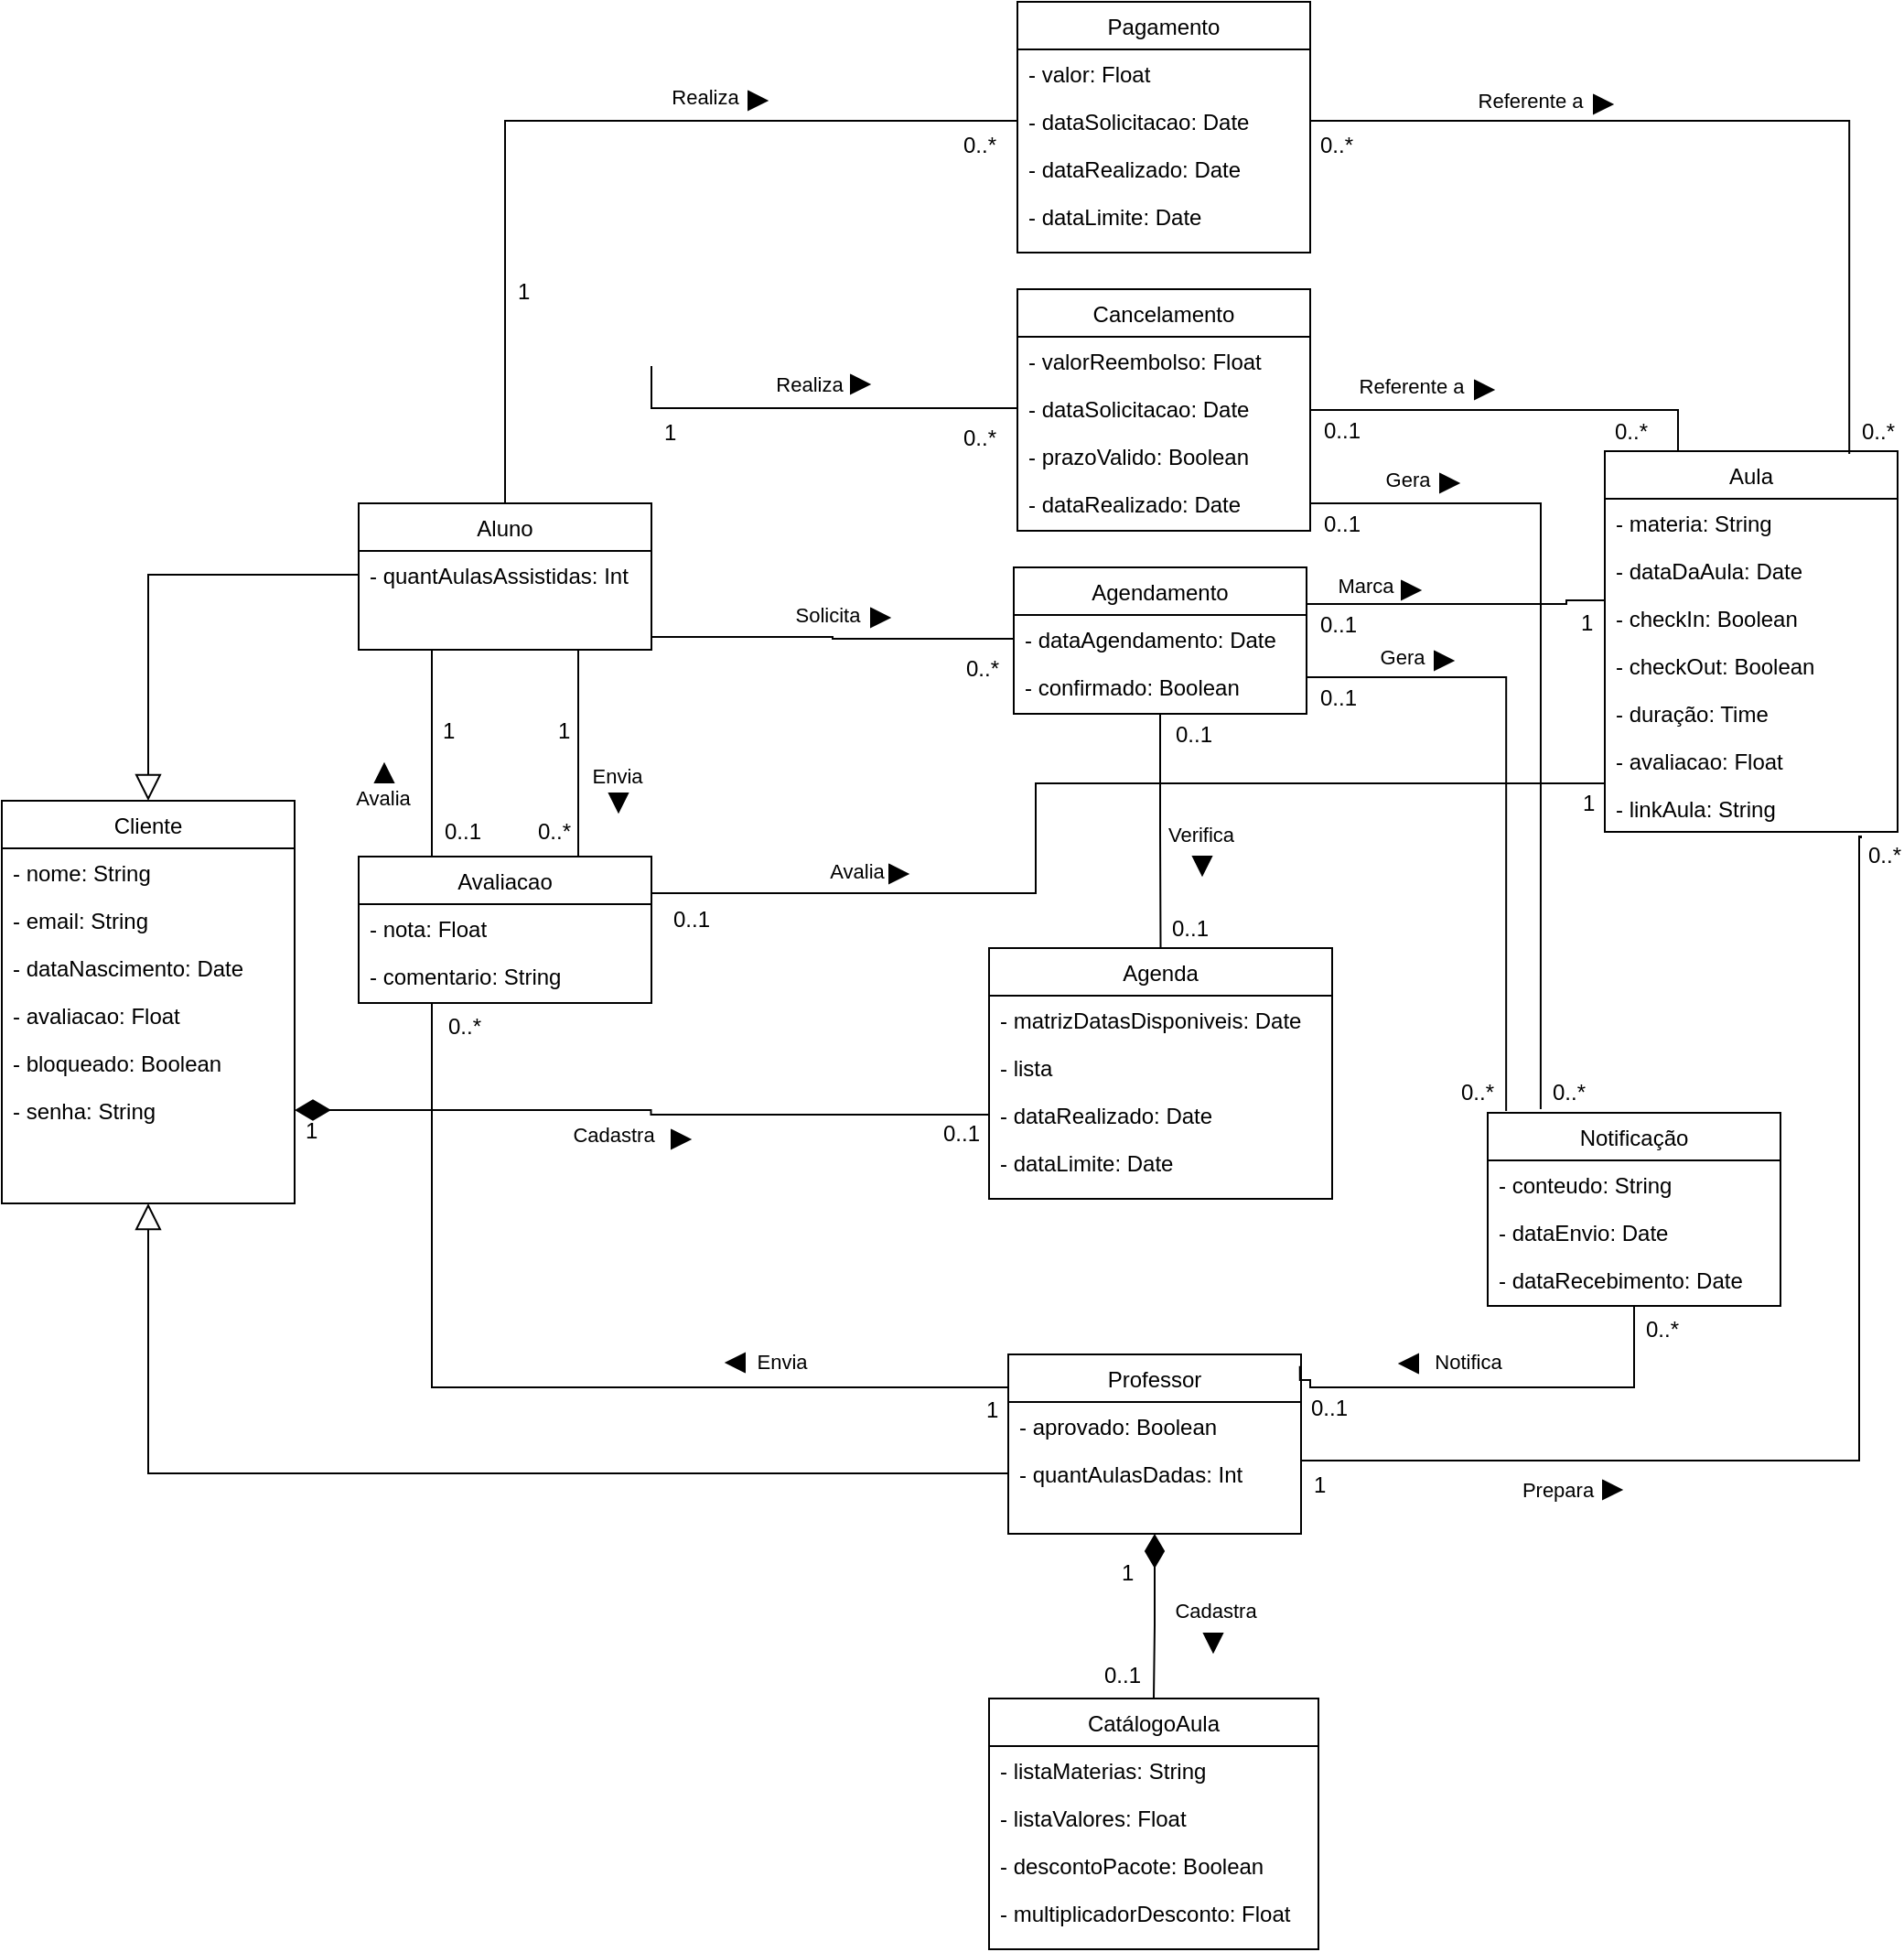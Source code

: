 <mxfile version="24.7.17">
  <diagram id="C5RBs43oDa-KdzZeNtuy" name="Page-1">
    <mxGraphModel dx="1565" dy="2274" grid="1" gridSize="10" guides="1" tooltips="1" connect="1" arrows="1" fold="1" page="1" pageScale="1" pageWidth="827" pageHeight="1169" math="0" shadow="0">
      <root>
        <mxCell id="WIyWlLk6GJQsqaUBKTNV-0" />
        <mxCell id="WIyWlLk6GJQsqaUBKTNV-1" parent="WIyWlLk6GJQsqaUBKTNV-0" />
        <mxCell id="VDjdDikiDkYHCXLAG9qJ-7" style="edgeStyle=orthogonalEdgeStyle;rounded=0;orthogonalLoop=1;jettySize=auto;html=1;entryX=0;entryY=0.5;entryDx=0;entryDy=0;endArrow=none;endFill=0;" parent="WIyWlLk6GJQsqaUBKTNV-1" source="zkfFHV4jXpPFQw0GAbJ--0" target="VPPjQCbhxTyXkWQydubV-34" edge="1">
          <mxGeometry relative="1" as="geometry" />
        </mxCell>
        <mxCell id="h2u8ol-RN1Aq0zlG_50V-2" style="edgeStyle=orthogonalEdgeStyle;rounded=0;orthogonalLoop=1;jettySize=auto;html=1;exitX=0.25;exitY=1;exitDx=0;exitDy=0;entryX=0.25;entryY=0;entryDx=0;entryDy=0;endArrow=none;endFill=0;" parent="WIyWlLk6GJQsqaUBKTNV-1" source="zkfFHV4jXpPFQw0GAbJ--0" target="s_huAwg7XbWBPuK52BoB-4" edge="1">
          <mxGeometry relative="1" as="geometry" />
        </mxCell>
        <mxCell id="zkfFHV4jXpPFQw0GAbJ--0" value="Aluno" style="swimlane;fontStyle=0;align=center;verticalAlign=top;childLayout=stackLayout;horizontal=1;startSize=26;horizontalStack=0;resizeParent=1;resizeLast=0;collapsible=1;marginBottom=0;rounded=0;shadow=0;strokeWidth=1;" parent="WIyWlLk6GJQsqaUBKTNV-1" vertex="1">
          <mxGeometry x="445" y="57" width="160" height="80" as="geometry">
            <mxRectangle x="230" y="140" width="160" height="26" as="alternateBounds" />
          </mxGeometry>
        </mxCell>
        <mxCell id="VPPjQCbhxTyXkWQydubV-3" value="- quantAulasAssistidas: Int" style="text;align=left;verticalAlign=top;spacingLeft=4;spacingRight=4;overflow=hidden;rotatable=0;points=[[0,0.5],[1,0.5]];portConstraint=eastwest;rounded=0;shadow=0;html=0;" parent="zkfFHV4jXpPFQw0GAbJ--0" vertex="1">
          <mxGeometry y="26" width="160" height="26" as="geometry" />
        </mxCell>
        <mxCell id="zkfFHV4jXpPFQw0GAbJ--6" value="Pagamento" style="swimlane;fontStyle=0;align=center;verticalAlign=top;childLayout=stackLayout;horizontal=1;startSize=26;horizontalStack=0;resizeParent=1;resizeLast=0;collapsible=1;marginBottom=0;rounded=0;shadow=0;strokeWidth=1;" parent="WIyWlLk6GJQsqaUBKTNV-1" vertex="1">
          <mxGeometry x="805" y="-217" width="160" height="137" as="geometry">
            <mxRectangle x="130" y="380" width="160" height="26" as="alternateBounds" />
          </mxGeometry>
        </mxCell>
        <mxCell id="zkfFHV4jXpPFQw0GAbJ--7" value="- valor: Float" style="text;align=left;verticalAlign=top;spacingLeft=4;spacingRight=4;overflow=hidden;rotatable=0;points=[[0,0.5],[1,0.5]];portConstraint=eastwest;" parent="zkfFHV4jXpPFQw0GAbJ--6" vertex="1">
          <mxGeometry y="26" width="160" height="26" as="geometry" />
        </mxCell>
        <mxCell id="VPPjQCbhxTyXkWQydubV-34" value="- dataSolicitacao: Date" style="text;align=left;verticalAlign=top;spacingLeft=4;spacingRight=4;overflow=hidden;rotatable=0;points=[[0,0.5],[1,0.5]];portConstraint=eastwest;" parent="zkfFHV4jXpPFQw0GAbJ--6" vertex="1">
          <mxGeometry y="52" width="160" height="26" as="geometry" />
        </mxCell>
        <mxCell id="zkfFHV4jXpPFQw0GAbJ--8" value="- dataRealizado: Date" style="text;align=left;verticalAlign=top;spacingLeft=4;spacingRight=4;overflow=hidden;rotatable=0;points=[[0,0.5],[1,0.5]];portConstraint=eastwest;rounded=0;shadow=0;html=0;" parent="zkfFHV4jXpPFQw0GAbJ--6" vertex="1">
          <mxGeometry y="78" width="160" height="26" as="geometry" />
        </mxCell>
        <mxCell id="VPPjQCbhxTyXkWQydubV-35" value="- dataLimite: Date" style="text;align=left;verticalAlign=top;spacingLeft=4;spacingRight=4;overflow=hidden;rotatable=0;points=[[0,0.5],[1,0.5]];portConstraint=eastwest;rounded=0;shadow=0;html=0;" parent="zkfFHV4jXpPFQw0GAbJ--6" vertex="1">
          <mxGeometry y="104" width="160" height="26" as="geometry" />
        </mxCell>
        <mxCell id="XgFzKJvoaHui50AtQTAB-11" style="edgeStyle=orthogonalEdgeStyle;rounded=0;orthogonalLoop=1;jettySize=auto;html=1;exitX=0.5;exitY=1;exitDx=0;exitDy=0;entryX=0.5;entryY=0;entryDx=0;entryDy=0;endArrow=none;endFill=0;startArrow=diamondThin;startFill=1;startSize=16;" edge="1" parent="WIyWlLk6GJQsqaUBKTNV-1" source="zkfFHV4jXpPFQw0GAbJ--13" target="s_huAwg7XbWBPuK52BoB-17">
          <mxGeometry relative="1" as="geometry" />
        </mxCell>
        <mxCell id="zkfFHV4jXpPFQw0GAbJ--13" value="Professor" style="swimlane;fontStyle=0;align=center;verticalAlign=top;childLayout=stackLayout;horizontal=1;startSize=26;horizontalStack=0;resizeParent=1;resizeLast=0;collapsible=1;marginBottom=0;rounded=0;shadow=0;strokeWidth=1;" parent="WIyWlLk6GJQsqaUBKTNV-1" vertex="1">
          <mxGeometry x="800" y="522" width="160" height="98" as="geometry">
            <mxRectangle x="340" y="380" width="170" height="26" as="alternateBounds" />
          </mxGeometry>
        </mxCell>
        <mxCell id="VPPjQCbhxTyXkWQydubV-38" value="- aprovado: Boolean" style="text;align=left;verticalAlign=top;spacingLeft=4;spacingRight=4;overflow=hidden;rotatable=0;points=[[0,0.5],[1,0.5]];portConstraint=eastwest;" parent="zkfFHV4jXpPFQw0GAbJ--13" vertex="1">
          <mxGeometry y="26" width="160" height="26" as="geometry" />
        </mxCell>
        <mxCell id="VPPjQCbhxTyXkWQydubV-39" value="- quantAulasDadas: Int" style="text;align=left;verticalAlign=top;spacingLeft=4;spacingRight=4;overflow=hidden;rotatable=0;points=[[0,0.5],[1,0.5]];portConstraint=eastwest;" parent="zkfFHV4jXpPFQw0GAbJ--13" vertex="1">
          <mxGeometry y="52" width="160" height="26" as="geometry" />
        </mxCell>
        <mxCell id="zkfFHV4jXpPFQw0GAbJ--17" value="Aula" style="swimlane;fontStyle=0;align=center;verticalAlign=top;childLayout=stackLayout;horizontal=1;startSize=26;horizontalStack=0;resizeParent=1;resizeLast=0;collapsible=1;marginBottom=0;rounded=0;shadow=0;strokeWidth=1;" parent="WIyWlLk6GJQsqaUBKTNV-1" vertex="1">
          <mxGeometry x="1126" y="28.5" width="160" height="208" as="geometry">
            <mxRectangle x="830" y="122" width="160" height="26" as="alternateBounds" />
          </mxGeometry>
        </mxCell>
        <mxCell id="zkfFHV4jXpPFQw0GAbJ--18" value="- materia: String" style="text;align=left;verticalAlign=top;spacingLeft=4;spacingRight=4;overflow=hidden;rotatable=0;points=[[0,0.5],[1,0.5]];portConstraint=eastwest;" parent="zkfFHV4jXpPFQw0GAbJ--17" vertex="1">
          <mxGeometry y="26" width="160" height="26" as="geometry" />
        </mxCell>
        <mxCell id="zkfFHV4jXpPFQw0GAbJ--19" value="- dataDaAula: Date" style="text;align=left;verticalAlign=top;spacingLeft=4;spacingRight=4;overflow=hidden;rotatable=0;points=[[0,0.5],[1,0.5]];portConstraint=eastwest;rounded=0;shadow=0;html=0;" parent="zkfFHV4jXpPFQw0GAbJ--17" vertex="1">
          <mxGeometry y="52" width="160" height="26" as="geometry" />
        </mxCell>
        <mxCell id="zkfFHV4jXpPFQw0GAbJ--22" value="- checkIn: Boolean" style="text;align=left;verticalAlign=top;spacingLeft=4;spacingRight=4;overflow=hidden;rotatable=0;points=[[0,0.5],[1,0.5]];portConstraint=eastwest;rounded=0;shadow=0;html=0;" parent="zkfFHV4jXpPFQw0GAbJ--17" vertex="1">
          <mxGeometry y="78" width="160" height="26" as="geometry" />
        </mxCell>
        <mxCell id="VPPjQCbhxTyXkWQydubV-68" value="- checkOut: Boolean" style="text;align=left;verticalAlign=top;spacingLeft=4;spacingRight=4;overflow=hidden;rotatable=0;points=[[0,0.5],[1,0.5]];portConstraint=eastwest;rounded=0;shadow=0;html=0;" parent="zkfFHV4jXpPFQw0GAbJ--17" vertex="1">
          <mxGeometry y="104" width="160" height="26" as="geometry" />
        </mxCell>
        <mxCell id="VPPjQCbhxTyXkWQydubV-85" value="- duração: Time" style="text;align=left;verticalAlign=top;spacingLeft=4;spacingRight=4;overflow=hidden;rotatable=0;points=[[0,0.5],[1,0.5]];portConstraint=eastwest;rounded=0;shadow=0;html=0;" parent="zkfFHV4jXpPFQw0GAbJ--17" vertex="1">
          <mxGeometry y="130" width="160" height="26" as="geometry" />
        </mxCell>
        <mxCell id="VPPjQCbhxTyXkWQydubV-86" value="- avaliacao: Float" style="text;align=left;verticalAlign=top;spacingLeft=4;spacingRight=4;overflow=hidden;rotatable=0;points=[[0,0.5],[1,0.5]];portConstraint=eastwest;rounded=0;shadow=0;html=0;" parent="zkfFHV4jXpPFQw0GAbJ--17" vertex="1">
          <mxGeometry y="156" width="160" height="26" as="geometry" />
        </mxCell>
        <mxCell id="VPPjQCbhxTyXkWQydubV-97" value="- linkAula: String" style="text;align=left;verticalAlign=top;spacingLeft=4;spacingRight=4;overflow=hidden;rotatable=0;points=[[0,0.5],[1,0.5]];portConstraint=eastwest;rounded=0;shadow=0;html=0;" parent="zkfFHV4jXpPFQw0GAbJ--17" vertex="1">
          <mxGeometry y="182" width="160" height="26" as="geometry" />
        </mxCell>
        <mxCell id="VPPjQCbhxTyXkWQydubV-19" value="0..*" style="resizable=0;align=right;verticalAlign=bottom;labelBackgroundColor=none;fontSize=12;" parent="WIyWlLk6GJQsqaUBKTNV-1" connectable="0" vertex="1">
          <mxGeometry x="794.996" y="-130.0" as="geometry" />
        </mxCell>
        <mxCell id="VPPjQCbhxTyXkWQydubV-21" value="" style="triangle;whiteSpace=wrap;html=1;fillColor=#000000;" parent="WIyWlLk6GJQsqaUBKTNV-1" vertex="1">
          <mxGeometry x="1120" y="-166" width="10" height="10" as="geometry" />
        </mxCell>
        <mxCell id="VPPjQCbhxTyXkWQydubV-22" value="Referente a" style="edgeLabel;html=1;align=center;verticalAlign=middle;resizable=0;points=[];" parent="WIyWlLk6GJQsqaUBKTNV-1" vertex="1" connectable="0">
          <mxGeometry x="1084.999" y="-163" as="geometry" />
        </mxCell>
        <mxCell id="VPPjQCbhxTyXkWQydubV-23" value="0..*" style="resizable=0;align=right;verticalAlign=bottom;labelBackgroundColor=none;fontSize=12;" parent="WIyWlLk6GJQsqaUBKTNV-1" connectable="0" vertex="1">
          <mxGeometry x="989.996" y="-130.0" as="geometry" />
        </mxCell>
        <mxCell id="VPPjQCbhxTyXkWQydubV-24" value="0..*" style="resizable=0;align=right;verticalAlign=bottom;labelBackgroundColor=none;fontSize=12;" parent="WIyWlLk6GJQsqaUBKTNV-1" connectable="0" vertex="1">
          <mxGeometry x="1285.996" y="26.5" as="geometry" />
        </mxCell>
        <mxCell id="VPPjQCbhxTyXkWQydubV-25" value="" style="triangle;whiteSpace=wrap;html=1;fillColor=#000000;" parent="WIyWlLk6GJQsqaUBKTNV-1" vertex="1">
          <mxGeometry x="725" y="114.5" width="10" height="10" as="geometry" />
        </mxCell>
        <mxCell id="VPPjQCbhxTyXkWQydubV-27" value="0..*" style="resizable=0;align=left;verticalAlign=bottom;labelBackgroundColor=none;fontSize=12;direction=south;" parent="WIyWlLk6GJQsqaUBKTNV-1" connectable="0" vertex="1">
          <mxGeometry x="775" y="155.997" as="geometry" />
        </mxCell>
        <mxCell id="VPPjQCbhxTyXkWQydubV-29" style="edgeStyle=orthogonalEdgeStyle;rounded=0;orthogonalLoop=1;jettySize=auto;html=1;entryX=0.875;entryY=1.135;entryDx=0;entryDy=0;endArrow=none;endFill=0;entryPerimeter=0;" parent="WIyWlLk6GJQsqaUBKTNV-1" target="VPPjQCbhxTyXkWQydubV-97" edge="1">
          <mxGeometry relative="1" as="geometry">
            <Array as="points">
              <mxPoint x="960" y="580" />
              <mxPoint x="1265" y="580" />
              <mxPoint x="1265" y="239" />
            </Array>
            <mxPoint x="960" y="580" as="sourcePoint" />
          </mxGeometry>
        </mxCell>
        <mxCell id="VPPjQCbhxTyXkWQydubV-30" value="" style="triangle;whiteSpace=wrap;html=1;fillColor=#000000;" parent="WIyWlLk6GJQsqaUBKTNV-1" vertex="1">
          <mxGeometry x="1125" y="591" width="10" height="10" as="geometry" />
        </mxCell>
        <mxCell id="VPPjQCbhxTyXkWQydubV-31" value="Prepara" style="edgeLabel;html=1;align=center;verticalAlign=middle;resizable=0;points=[];" parent="WIyWlLk6GJQsqaUBKTNV-1" vertex="1" connectable="0">
          <mxGeometry x="1099.999" y="596" as="geometry" />
        </mxCell>
        <mxCell id="VPPjQCbhxTyXkWQydubV-32" value="1" style="resizable=0;align=left;verticalAlign=bottom;labelBackgroundColor=none;fontSize=12;" parent="WIyWlLk6GJQsqaUBKTNV-1" connectable="0" vertex="1">
          <mxGeometry x="965" y="602.0" as="geometry" />
        </mxCell>
        <mxCell id="VPPjQCbhxTyXkWQydubV-33" value="0..*" style="resizable=0;align=left;verticalAlign=bottom;labelBackgroundColor=none;fontSize=12;direction=south;" parent="WIyWlLk6GJQsqaUBKTNV-1" connectable="0" vertex="1">
          <mxGeometry x="1268" y="257.997" as="geometry" />
        </mxCell>
        <mxCell id="s_huAwg7XbWBPuK52BoB-84" style="edgeStyle=orthogonalEdgeStyle;rounded=0;orthogonalLoop=1;jettySize=auto;html=1;exitX=0.5;exitY=1;exitDx=0;exitDy=0;entryX=0.5;entryY=0;entryDx=0;entryDy=0;endArrow=none;endFill=0;" parent="WIyWlLk6GJQsqaUBKTNV-1" source="VPPjQCbhxTyXkWQydubV-72" target="s_huAwg7XbWBPuK52BoB-24" edge="1">
          <mxGeometry relative="1" as="geometry" />
        </mxCell>
        <mxCell id="VPPjQCbhxTyXkWQydubV-72" value="Agendamento" style="swimlane;fontStyle=0;align=center;verticalAlign=top;childLayout=stackLayout;horizontal=1;startSize=26;horizontalStack=0;resizeParent=1;resizeLast=0;collapsible=1;marginBottom=0;rounded=0;shadow=0;strokeWidth=1;" parent="WIyWlLk6GJQsqaUBKTNV-1" vertex="1">
          <mxGeometry x="803" y="92" width="160" height="80" as="geometry">
            <mxRectangle x="550" y="140" width="160" height="26" as="alternateBounds" />
          </mxGeometry>
        </mxCell>
        <mxCell id="VPPjQCbhxTyXkWQydubV-73" value="- dataAgendamento: Date" style="text;align=left;verticalAlign=top;spacingLeft=4;spacingRight=4;overflow=hidden;rotatable=0;points=[[0,0.5],[1,0.5]];portConstraint=eastwest;" parent="VPPjQCbhxTyXkWQydubV-72" vertex="1">
          <mxGeometry y="26" width="160" height="26" as="geometry" />
        </mxCell>
        <mxCell id="VPPjQCbhxTyXkWQydubV-74" value="- confirmado: Boolean" style="text;align=left;verticalAlign=top;spacingLeft=4;spacingRight=4;overflow=hidden;rotatable=0;points=[[0,0.5],[1,0.5]];portConstraint=eastwest;rounded=0;shadow=0;html=0;" parent="VPPjQCbhxTyXkWQydubV-72" vertex="1">
          <mxGeometry y="52" width="160" height="26" as="geometry" />
        </mxCell>
        <mxCell id="VPPjQCbhxTyXkWQydubV-89" value="Marca" style="edgeLabel;html=1;align=center;verticalAlign=middle;resizable=0;points=[];" parent="WIyWlLk6GJQsqaUBKTNV-1" vertex="1" connectable="0">
          <mxGeometry x="724.999" y="104" as="geometry">
            <mxPoint x="270" y="-2" as="offset" />
          </mxGeometry>
        </mxCell>
        <mxCell id="VPPjQCbhxTyXkWQydubV-90" value="" style="triangle;whiteSpace=wrap;html=1;fillColor=#000000;" parent="WIyWlLk6GJQsqaUBKTNV-1" vertex="1">
          <mxGeometry x="1015" y="99.5" width="10" height="10" as="geometry" />
        </mxCell>
        <mxCell id="VPPjQCbhxTyXkWQydubV-95" value="1" style="resizable=0;align=left;verticalAlign=bottom;labelBackgroundColor=none;fontSize=12;" parent="WIyWlLk6GJQsqaUBKTNV-1" connectable="0" vertex="1">
          <mxGeometry x="758" y="132" as="geometry">
            <mxPoint x="353" y="-1" as="offset" />
          </mxGeometry>
        </mxCell>
        <mxCell id="mrgmBS6WcJcH3qhXxXeo-23" value="" style="triangle;whiteSpace=wrap;html=1;fillColor=#000000;direction=south;" parent="WIyWlLk6GJQsqaUBKTNV-1" vertex="1">
          <mxGeometry x="582" y="215.5" width="10" height="10" as="geometry" />
        </mxCell>
        <mxCell id="mrgmBS6WcJcH3qhXxXeo-24" value="Envia" style="edgeLabel;html=1;align=center;verticalAlign=middle;resizable=0;points=[];" parent="WIyWlLk6GJQsqaUBKTNV-1" vertex="1" connectable="0">
          <mxGeometry x="590.999" y="207.5" as="geometry">
            <mxPoint x="-5" y="-2" as="offset" />
          </mxGeometry>
        </mxCell>
        <mxCell id="mrgmBS6WcJcH3qhXxXeo-27" value="1" style="resizable=0;align=left;verticalAlign=bottom;labelBackgroundColor=none;fontSize=12;" parent="WIyWlLk6GJQsqaUBKTNV-1" connectable="0" vertex="1">
          <mxGeometry x="610" y="27" as="geometry" />
        </mxCell>
        <mxCell id="mrgmBS6WcJcH3qhXxXeo-40" value="1" style="resizable=0;align=left;verticalAlign=bottom;labelBackgroundColor=none;fontSize=12;" parent="WIyWlLk6GJQsqaUBKTNV-1" connectable="0" vertex="1">
          <mxGeometry x="530" y="-50" as="geometry" />
        </mxCell>
        <mxCell id="mrgmBS6WcJcH3qhXxXeo-41" value="Avalia" style="edgeLabel;html=1;align=center;verticalAlign=middle;resizable=0;points=[];" parent="WIyWlLk6GJQsqaUBKTNV-1" vertex="1" connectable="0">
          <mxGeometry x="721.999" y="259.5" as="geometry">
            <mxPoint x="-5" y="-2" as="offset" />
          </mxGeometry>
        </mxCell>
        <mxCell id="mrgmBS6WcJcH3qhXxXeo-42" value="" style="triangle;whiteSpace=wrap;html=1;fillColor=#000000;" parent="WIyWlLk6GJQsqaUBKTNV-1" vertex="1">
          <mxGeometry x="735" y="254.5" width="10" height="10" as="geometry" />
        </mxCell>
        <mxCell id="mrgmBS6WcJcH3qhXxXeo-44" value="1" style="resizable=0;align=left;verticalAlign=bottom;labelBackgroundColor=none;fontSize=12;" parent="WIyWlLk6GJQsqaUBKTNV-1" connectable="0" vertex="1">
          <mxGeometry x="1112" y="229.5" as="geometry" />
        </mxCell>
        <mxCell id="mrgmBS6WcJcH3qhXxXeo-53" value="0..*" style="resizable=0;align=left;verticalAlign=bottom;labelBackgroundColor=none;fontSize=12;direction=south;" parent="WIyWlLk6GJQsqaUBKTNV-1" connectable="0" vertex="1">
          <mxGeometry x="492" y="351.497" as="geometry" />
        </mxCell>
        <mxCell id="mrgmBS6WcJcH3qhXxXeo-55" value="0..1" style="resizable=0;align=left;verticalAlign=bottom;labelBackgroundColor=none;fontSize=12;" parent="WIyWlLk6GJQsqaUBKTNV-1" connectable="0" vertex="1">
          <mxGeometry x="490" y="245.0" as="geometry" />
        </mxCell>
        <mxCell id="VDjdDikiDkYHCXLAG9qJ-2" style="edgeStyle=orthogonalEdgeStyle;rounded=0;orthogonalLoop=1;jettySize=auto;html=1;entryX=0;entryY=0.5;entryDx=0;entryDy=0;endArrow=none;endFill=0;" parent="WIyWlLk6GJQsqaUBKTNV-1" target="VPPjQCbhxTyXkWQydubV-73" edge="1">
          <mxGeometry relative="1" as="geometry">
            <mxPoint x="605" y="130" as="sourcePoint" />
            <Array as="points">
              <mxPoint x="605" y="130" />
              <mxPoint x="704" y="130" />
              <mxPoint x="704" y="131" />
            </Array>
          </mxGeometry>
        </mxCell>
        <mxCell id="VDjdDikiDkYHCXLAG9qJ-4" style="edgeStyle=orthogonalEdgeStyle;rounded=0;orthogonalLoop=1;jettySize=auto;html=1;endArrow=none;endFill=0;entryX=0;entryY=0.5;entryDx=0;entryDy=0;exitX=1;exitY=0.25;exitDx=0;exitDy=0;" parent="WIyWlLk6GJQsqaUBKTNV-1" source="VPPjQCbhxTyXkWQydubV-72" target="zkfFHV4jXpPFQw0GAbJ--17" edge="1">
          <mxGeometry relative="1" as="geometry">
            <mxPoint x="1045" y="131" as="targetPoint" />
            <Array as="points">
              <mxPoint x="1105" y="112" />
              <mxPoint x="1105" y="110" />
              <mxPoint x="1126" y="110" />
            </Array>
          </mxGeometry>
        </mxCell>
        <mxCell id="VDjdDikiDkYHCXLAG9qJ-8" value="" style="triangle;whiteSpace=wrap;html=1;fillColor=#000000;" parent="WIyWlLk6GJQsqaUBKTNV-1" vertex="1">
          <mxGeometry x="658" y="-168" width="10" height="10" as="geometry" />
        </mxCell>
        <mxCell id="VDjdDikiDkYHCXLAG9qJ-9" value="Realiza" style="edgeLabel;html=1;align=center;verticalAlign=middle;resizable=0;points=[];" parent="WIyWlLk6GJQsqaUBKTNV-1" vertex="1" connectable="0">
          <mxGeometry x="638.999" y="-163" as="geometry">
            <mxPoint x="-5" y="-2" as="offset" />
          </mxGeometry>
        </mxCell>
        <mxCell id="VDjdDikiDkYHCXLAG9qJ-11" style="edgeStyle=orthogonalEdgeStyle;rounded=0;orthogonalLoop=1;jettySize=auto;html=1;entryX=0.835;entryY=0.007;entryDx=0;entryDy=0;entryPerimeter=0;endArrow=none;endFill=0;" parent="WIyWlLk6GJQsqaUBKTNV-1" source="VPPjQCbhxTyXkWQydubV-34" target="zkfFHV4jXpPFQw0GAbJ--17" edge="1">
          <mxGeometry relative="1" as="geometry" />
        </mxCell>
        <mxCell id="h2u8ol-RN1Aq0zlG_50V-3" style="edgeStyle=orthogonalEdgeStyle;rounded=0;orthogonalLoop=1;jettySize=auto;html=1;exitX=0.75;exitY=0;exitDx=0;exitDy=0;entryX=0.75;entryY=1;entryDx=0;entryDy=0;endArrow=none;endFill=0;" parent="WIyWlLk6GJQsqaUBKTNV-1" source="s_huAwg7XbWBPuK52BoB-4" target="zkfFHV4jXpPFQw0GAbJ--0" edge="1">
          <mxGeometry relative="1" as="geometry" />
        </mxCell>
        <mxCell id="h2u8ol-RN1Aq0zlG_50V-4" style="edgeStyle=orthogonalEdgeStyle;rounded=0;orthogonalLoop=1;jettySize=auto;html=1;exitX=1;exitY=0.25;exitDx=0;exitDy=0;entryX=0;entryY=0.5;entryDx=0;entryDy=0;endArrow=none;endFill=0;" parent="WIyWlLk6GJQsqaUBKTNV-1" source="s_huAwg7XbWBPuK52BoB-4" target="VPPjQCbhxTyXkWQydubV-86" edge="1">
          <mxGeometry relative="1" as="geometry">
            <Array as="points">
              <mxPoint x="815" y="270" />
              <mxPoint x="815" y="210" />
              <mxPoint x="1126" y="210" />
            </Array>
          </mxGeometry>
        </mxCell>
        <mxCell id="s_huAwg7XbWBPuK52BoB-4" value="Avaliacao" style="swimlane;fontStyle=0;align=center;verticalAlign=top;childLayout=stackLayout;horizontal=1;startSize=26;horizontalStack=0;resizeParent=1;resizeLast=0;collapsible=1;marginBottom=0;rounded=0;shadow=0;strokeWidth=1;" parent="WIyWlLk6GJQsqaUBKTNV-1" vertex="1">
          <mxGeometry x="445" y="250" width="160" height="80" as="geometry">
            <mxRectangle x="230" y="140" width="160" height="26" as="alternateBounds" />
          </mxGeometry>
        </mxCell>
        <mxCell id="s_huAwg7XbWBPuK52BoB-5" value="- nota: Float" style="text;align=left;verticalAlign=top;spacingLeft=4;spacingRight=4;overflow=hidden;rotatable=0;points=[[0,0.5],[1,0.5]];portConstraint=eastwest;" parent="s_huAwg7XbWBPuK52BoB-4" vertex="1">
          <mxGeometry y="26" width="160" height="26" as="geometry" />
        </mxCell>
        <mxCell id="s_huAwg7XbWBPuK52BoB-7" value="- comentario: String" style="text;align=left;verticalAlign=top;spacingLeft=4;spacingRight=4;overflow=hidden;rotatable=0;points=[[0,0.5],[1,0.5]];portConstraint=eastwest;rounded=0;shadow=0;html=0;" parent="s_huAwg7XbWBPuK52BoB-4" vertex="1">
          <mxGeometry y="52" width="160" height="26" as="geometry" />
        </mxCell>
        <mxCell id="s_huAwg7XbWBPuK52BoB-8" value="0..*" style="resizable=0;align=left;verticalAlign=bottom;labelBackgroundColor=none;fontSize=12;direction=south;" parent="WIyWlLk6GJQsqaUBKTNV-1" connectable="0" vertex="1">
          <mxGeometry x="541" y="244.997" as="geometry" />
        </mxCell>
        <mxCell id="s_huAwg7XbWBPuK52BoB-9" value="0..1" style="resizable=0;align=left;verticalAlign=bottom;labelBackgroundColor=none;fontSize=12;direction=east;" parent="WIyWlLk6GJQsqaUBKTNV-1" connectable="0" vertex="1">
          <mxGeometry x="615" y="292.997" as="geometry" />
        </mxCell>
        <mxCell id="s_huAwg7XbWBPuK52BoB-10" value="Cancelamento" style="swimlane;fontStyle=0;align=center;verticalAlign=top;childLayout=stackLayout;horizontal=1;startSize=26;horizontalStack=0;resizeParent=1;resizeLast=0;collapsible=1;marginBottom=0;rounded=0;shadow=0;strokeWidth=1;" parent="WIyWlLk6GJQsqaUBKTNV-1" vertex="1">
          <mxGeometry x="805" y="-60" width="160" height="132" as="geometry">
            <mxRectangle x="130" y="380" width="160" height="26" as="alternateBounds" />
          </mxGeometry>
        </mxCell>
        <mxCell id="s_huAwg7XbWBPuK52BoB-11" value="- valorReembolso: Float" style="text;align=left;verticalAlign=top;spacingLeft=4;spacingRight=4;overflow=hidden;rotatable=0;points=[[0,0.5],[1,0.5]];portConstraint=eastwest;" parent="s_huAwg7XbWBPuK52BoB-10" vertex="1">
          <mxGeometry y="26" width="160" height="26" as="geometry" />
        </mxCell>
        <mxCell id="s_huAwg7XbWBPuK52BoB-12" value="- dataSolicitacao: Date" style="text;align=left;verticalAlign=top;spacingLeft=4;spacingRight=4;overflow=hidden;rotatable=0;points=[[0,0.5],[1,0.5]];portConstraint=eastwest;" parent="s_huAwg7XbWBPuK52BoB-10" vertex="1">
          <mxGeometry y="52" width="160" height="26" as="geometry" />
        </mxCell>
        <mxCell id="s_huAwg7XbWBPuK52BoB-14" value="- prazoValido: Boolean" style="text;align=left;verticalAlign=top;spacingLeft=4;spacingRight=4;overflow=hidden;rotatable=0;points=[[0,0.5],[1,0.5]];portConstraint=eastwest;rounded=0;shadow=0;html=0;" parent="s_huAwg7XbWBPuK52BoB-10" vertex="1">
          <mxGeometry y="78" width="160" height="26" as="geometry" />
        </mxCell>
        <mxCell id="s_huAwg7XbWBPuK52BoB-13" value="- dataRealizado: Date" style="text;align=left;verticalAlign=top;spacingLeft=4;spacingRight=4;overflow=hidden;rotatable=0;points=[[0,0.5],[1,0.5]];portConstraint=eastwest;rounded=0;shadow=0;html=0;" parent="s_huAwg7XbWBPuK52BoB-10" vertex="1">
          <mxGeometry y="104" width="160" height="26" as="geometry" />
        </mxCell>
        <mxCell id="s_huAwg7XbWBPuK52BoB-15" value="0..*" style="resizable=0;align=right;verticalAlign=bottom;labelBackgroundColor=none;fontSize=12;" parent="WIyWlLk6GJQsqaUBKTNV-1" connectable="0" vertex="1">
          <mxGeometry x="794.996" y="30.0" as="geometry" />
        </mxCell>
        <mxCell id="s_huAwg7XbWBPuK52BoB-17" value="CatálogoAula" style="swimlane;fontStyle=0;align=center;verticalAlign=top;childLayout=stackLayout;horizontal=1;startSize=26;horizontalStack=0;resizeParent=1;resizeLast=0;collapsible=1;marginBottom=0;rounded=0;shadow=0;strokeWidth=1;" parent="WIyWlLk6GJQsqaUBKTNV-1" vertex="1">
          <mxGeometry x="789.5" y="710" width="180" height="137" as="geometry">
            <mxRectangle x="130" y="380" width="160" height="26" as="alternateBounds" />
          </mxGeometry>
        </mxCell>
        <mxCell id="s_huAwg7XbWBPuK52BoB-18" value="- listaMaterias: String" style="text;align=left;verticalAlign=top;spacingLeft=4;spacingRight=4;overflow=hidden;rotatable=0;points=[[0,0.5],[1,0.5]];portConstraint=eastwest;" parent="s_huAwg7XbWBPuK52BoB-17" vertex="1">
          <mxGeometry y="26" width="180" height="26" as="geometry" />
        </mxCell>
        <mxCell id="s_huAwg7XbWBPuK52BoB-19" value="- listaValores: Float" style="text;align=left;verticalAlign=top;spacingLeft=4;spacingRight=4;overflow=hidden;rotatable=0;points=[[0,0.5],[1,0.5]];portConstraint=eastwest;" parent="s_huAwg7XbWBPuK52BoB-17" vertex="1">
          <mxGeometry y="52" width="180" height="26" as="geometry" />
        </mxCell>
        <mxCell id="s_huAwg7XbWBPuK52BoB-20" value="- descontoPacote: Boolean" style="text;align=left;verticalAlign=top;spacingLeft=4;spacingRight=4;overflow=hidden;rotatable=0;points=[[0,0.5],[1,0.5]];portConstraint=eastwest;rounded=0;shadow=0;html=0;" parent="s_huAwg7XbWBPuK52BoB-17" vertex="1">
          <mxGeometry y="78" width="180" height="26" as="geometry" />
        </mxCell>
        <mxCell id="s_huAwg7XbWBPuK52BoB-21" value="- multiplicadorDesconto: Float" style="text;align=left;verticalAlign=top;spacingLeft=4;spacingRight=4;overflow=hidden;rotatable=0;points=[[0,0.5],[1,0.5]];portConstraint=eastwest;rounded=0;shadow=0;html=0;" parent="s_huAwg7XbWBPuK52BoB-17" vertex="1">
          <mxGeometry y="104" width="180" height="26" as="geometry" />
        </mxCell>
        <mxCell id="s_huAwg7XbWBPuK52BoB-22" value="0..*" style="resizable=0;align=right;verticalAlign=bottom;labelBackgroundColor=none;fontSize=12;" parent="WIyWlLk6GJQsqaUBKTNV-1" connectable="0" vertex="1">
          <mxGeometry x="1167.996" y="517.0" as="geometry" />
        </mxCell>
        <mxCell id="s_huAwg7XbWBPuK52BoB-23" value="0..1" style="resizable=0;align=right;verticalAlign=bottom;labelBackgroundColor=none;fontSize=12;" parent="WIyWlLk6GJQsqaUBKTNV-1" connectable="0" vertex="1">
          <mxGeometry x="873.996" y="706.0" as="geometry" />
        </mxCell>
        <mxCell id="s_huAwg7XbWBPuK52BoB-24" value="Agenda" style="swimlane;fontStyle=0;align=center;verticalAlign=top;childLayout=stackLayout;horizontal=1;startSize=26;horizontalStack=0;resizeParent=1;resizeLast=0;collapsible=1;marginBottom=0;rounded=0;shadow=0;strokeWidth=1;" parent="WIyWlLk6GJQsqaUBKTNV-1" vertex="1">
          <mxGeometry x="789.5" y="300" width="187.5" height="137" as="geometry">
            <mxRectangle x="130" y="380" width="160" height="26" as="alternateBounds" />
          </mxGeometry>
        </mxCell>
        <mxCell id="s_huAwg7XbWBPuK52BoB-25" value="- matrizDatasDisponiveis: Date" style="text;align=left;verticalAlign=top;spacingLeft=4;spacingRight=4;overflow=hidden;rotatable=0;points=[[0,0.5],[1,0.5]];portConstraint=eastwest;" parent="s_huAwg7XbWBPuK52BoB-24" vertex="1">
          <mxGeometry y="26" width="187.5" height="26" as="geometry" />
        </mxCell>
        <mxCell id="s_huAwg7XbWBPuK52BoB-26" value="- lista" style="text;align=left;verticalAlign=top;spacingLeft=4;spacingRight=4;overflow=hidden;rotatable=0;points=[[0,0.5],[1,0.5]];portConstraint=eastwest;" parent="s_huAwg7XbWBPuK52BoB-24" vertex="1">
          <mxGeometry y="52" width="187.5" height="26" as="geometry" />
        </mxCell>
        <mxCell id="s_huAwg7XbWBPuK52BoB-27" value="- dataRealizado: Date" style="text;align=left;verticalAlign=top;spacingLeft=4;spacingRight=4;overflow=hidden;rotatable=0;points=[[0,0.5],[1,0.5]];portConstraint=eastwest;rounded=0;shadow=0;html=0;" parent="s_huAwg7XbWBPuK52BoB-24" vertex="1">
          <mxGeometry y="78" width="187.5" height="26" as="geometry" />
        </mxCell>
        <mxCell id="s_huAwg7XbWBPuK52BoB-28" value="- dataLimite: Date" style="text;align=left;verticalAlign=top;spacingLeft=4;spacingRight=4;overflow=hidden;rotatable=0;points=[[0,0.5],[1,0.5]];portConstraint=eastwest;rounded=0;shadow=0;html=0;" parent="s_huAwg7XbWBPuK52BoB-24" vertex="1">
          <mxGeometry y="104" width="187.5" height="26" as="geometry" />
        </mxCell>
        <mxCell id="s_huAwg7XbWBPuK52BoB-69" style="edgeStyle=orthogonalEdgeStyle;rounded=0;orthogonalLoop=1;jettySize=auto;html=1;exitX=0.5;exitY=1;exitDx=0;exitDy=0;entryX=0.996;entryY=0.065;entryDx=0;entryDy=0;endArrow=none;endFill=0;entryPerimeter=0;" parent="WIyWlLk6GJQsqaUBKTNV-1" source="s_huAwg7XbWBPuK52BoB-41" target="zkfFHV4jXpPFQw0GAbJ--13" edge="1">
          <mxGeometry relative="1" as="geometry">
            <mxPoint x="960" y="661" as="targetPoint" />
            <Array as="points">
              <mxPoint x="1142" y="540" />
              <mxPoint x="965" y="540" />
              <mxPoint x="965" y="536" />
            </Array>
          </mxGeometry>
        </mxCell>
        <mxCell id="s_huAwg7XbWBPuK52BoB-41" value="Notificação" style="swimlane;fontStyle=0;align=center;verticalAlign=top;childLayout=stackLayout;horizontal=1;startSize=26;horizontalStack=0;resizeParent=1;resizeLast=0;collapsible=1;marginBottom=0;rounded=0;shadow=0;strokeWidth=1;" parent="WIyWlLk6GJQsqaUBKTNV-1" vertex="1">
          <mxGeometry x="1062" y="390" width="160" height="105.5" as="geometry">
            <mxRectangle x="130" y="380" width="160" height="26" as="alternateBounds" />
          </mxGeometry>
        </mxCell>
        <mxCell id="s_huAwg7XbWBPuK52BoB-42" value="- conteudo: String" style="text;align=left;verticalAlign=top;spacingLeft=4;spacingRight=4;overflow=hidden;rotatable=0;points=[[0,0.5],[1,0.5]];portConstraint=eastwest;" parent="s_huAwg7XbWBPuK52BoB-41" vertex="1">
          <mxGeometry y="26" width="160" height="26" as="geometry" />
        </mxCell>
        <mxCell id="s_huAwg7XbWBPuK52BoB-43" value="- dataEnvio: Date" style="text;align=left;verticalAlign=top;spacingLeft=4;spacingRight=4;overflow=hidden;rotatable=0;points=[[0,0.5],[1,0.5]];portConstraint=eastwest;" parent="s_huAwg7XbWBPuK52BoB-41" vertex="1">
          <mxGeometry y="52" width="160" height="26" as="geometry" />
        </mxCell>
        <mxCell id="s_huAwg7XbWBPuK52BoB-44" value="- dataRecebimento: Date" style="text;align=left;verticalAlign=top;spacingLeft=4;spacingRight=4;overflow=hidden;rotatable=0;points=[[0,0.5],[1,0.5]];portConstraint=eastwest;rounded=0;shadow=0;html=0;" parent="s_huAwg7XbWBPuK52BoB-41" vertex="1">
          <mxGeometry y="78" width="160" height="26" as="geometry" />
        </mxCell>
        <mxCell id="s_huAwg7XbWBPuK52BoB-52" style="edgeStyle=orthogonalEdgeStyle;rounded=0;orthogonalLoop=1;jettySize=auto;html=1;exitX=0;exitY=0.5;exitDx=0;exitDy=0;entryX=1;entryY=0.231;entryDx=0;entryDy=0;endArrow=none;endFill=0;entryPerimeter=0;" parent="WIyWlLk6GJQsqaUBKTNV-1" source="s_huAwg7XbWBPuK52BoB-12" edge="1">
          <mxGeometry relative="1" as="geometry">
            <Array as="points">
              <mxPoint x="605" y="5" />
            </Array>
            <mxPoint x="605" y="-17.994" as="targetPoint" />
          </mxGeometry>
        </mxCell>
        <mxCell id="s_huAwg7XbWBPuK52BoB-53" value="1" style="resizable=0;align=left;verticalAlign=bottom;labelBackgroundColor=none;fontSize=12;" parent="WIyWlLk6GJQsqaUBKTNV-1" connectable="0" vertex="1">
          <mxGeometry x="552" y="190" as="geometry" />
        </mxCell>
        <mxCell id="s_huAwg7XbWBPuK52BoB-54" value="" style="triangle;whiteSpace=wrap;html=1;fillColor=#000000;" parent="WIyWlLk6GJQsqaUBKTNV-1" vertex="1">
          <mxGeometry x="714" y="-13" width="10" height="10" as="geometry" />
        </mxCell>
        <mxCell id="s_huAwg7XbWBPuK52BoB-55" value="Realiza" style="edgeLabel;html=1;align=center;verticalAlign=middle;resizable=0;points=[];" parent="WIyWlLk6GJQsqaUBKTNV-1" vertex="1" connectable="0">
          <mxGeometry x="695.999" y="-6" as="geometry">
            <mxPoint x="-5" y="-2" as="offset" />
          </mxGeometry>
        </mxCell>
        <mxCell id="s_huAwg7XbWBPuK52BoB-56" style="edgeStyle=orthogonalEdgeStyle;rounded=0;orthogonalLoop=1;jettySize=auto;html=1;endArrow=none;endFill=0;entryX=0.25;entryY=0;entryDx=0;entryDy=0;" parent="WIyWlLk6GJQsqaUBKTNV-1" source="s_huAwg7XbWBPuK52BoB-10" target="zkfFHV4jXpPFQw0GAbJ--17" edge="1">
          <mxGeometry relative="1" as="geometry">
            <mxPoint x="1085" y="120" as="targetPoint" />
          </mxGeometry>
        </mxCell>
        <mxCell id="s_huAwg7XbWBPuK52BoB-57" value="0..*" style="resizable=0;align=right;verticalAlign=bottom;labelBackgroundColor=none;fontSize=12;" parent="WIyWlLk6GJQsqaUBKTNV-1" connectable="0" vertex="1">
          <mxGeometry x="1150.996" y="26.5" as="geometry" />
        </mxCell>
        <mxCell id="s_huAwg7XbWBPuK52BoB-58" value="" style="triangle;whiteSpace=wrap;html=1;fillColor=#000000;" parent="WIyWlLk6GJQsqaUBKTNV-1" vertex="1">
          <mxGeometry x="1055" y="-10" width="10" height="10" as="geometry" />
        </mxCell>
        <mxCell id="s_huAwg7XbWBPuK52BoB-59" value="Referente a" style="edgeLabel;html=1;align=center;verticalAlign=middle;resizable=0;points=[];" parent="WIyWlLk6GJQsqaUBKTNV-1" vertex="1" connectable="0">
          <mxGeometry x="1019.999" y="-7" as="geometry" />
        </mxCell>
        <mxCell id="s_huAwg7XbWBPuK52BoB-63" style="edgeStyle=orthogonalEdgeStyle;rounded=0;orthogonalLoop=1;jettySize=auto;html=1;entryX=0.181;entryY=-0.019;entryDx=0;entryDy=0;entryPerimeter=0;endArrow=none;endFill=0;" parent="WIyWlLk6GJQsqaUBKTNV-1" source="s_huAwg7XbWBPuK52BoB-13" target="s_huAwg7XbWBPuK52BoB-41" edge="1">
          <mxGeometry relative="1" as="geometry" />
        </mxCell>
        <mxCell id="s_huAwg7XbWBPuK52BoB-64" style="edgeStyle=orthogonalEdgeStyle;rounded=0;orthogonalLoop=1;jettySize=auto;html=1;exitX=1;exitY=0.75;exitDx=0;exitDy=0;entryX=0.063;entryY=-0.009;entryDx=0;entryDy=0;entryPerimeter=0;endArrow=none;endFill=0;" parent="WIyWlLk6GJQsqaUBKTNV-1" source="VPPjQCbhxTyXkWQydubV-72" target="s_huAwg7XbWBPuK52BoB-41" edge="1">
          <mxGeometry relative="1" as="geometry" />
        </mxCell>
        <mxCell id="s_huAwg7XbWBPuK52BoB-65" value="" style="triangle;whiteSpace=wrap;html=1;fillColor=#000000;" parent="WIyWlLk6GJQsqaUBKTNV-1" vertex="1">
          <mxGeometry x="1036" y="41" width="10" height="10" as="geometry" />
        </mxCell>
        <mxCell id="s_huAwg7XbWBPuK52BoB-66" value="Gera" style="edgeLabel;html=1;align=center;verticalAlign=middle;resizable=0;points=[];" parent="WIyWlLk6GJQsqaUBKTNV-1" vertex="1" connectable="0">
          <mxGeometry x="1014.999" y="40" as="geometry">
            <mxPoint x="3" y="4" as="offset" />
          </mxGeometry>
        </mxCell>
        <mxCell id="s_huAwg7XbWBPuK52BoB-67" value="" style="triangle;whiteSpace=wrap;html=1;fillColor=#000000;" parent="WIyWlLk6GJQsqaUBKTNV-1" vertex="1">
          <mxGeometry x="1033" y="138" width="10" height="10" as="geometry" />
        </mxCell>
        <mxCell id="s_huAwg7XbWBPuK52BoB-68" value="Gera" style="edgeLabel;html=1;align=center;verticalAlign=middle;resizable=0;points=[];" parent="WIyWlLk6GJQsqaUBKTNV-1" vertex="1" connectable="0">
          <mxGeometry x="1011.999" y="137" as="geometry">
            <mxPoint x="3" y="4" as="offset" />
          </mxGeometry>
        </mxCell>
        <mxCell id="s_huAwg7XbWBPuK52BoB-70" value="" style="triangle;whiteSpace=wrap;html=1;fillColor=#000000;direction=west;" parent="WIyWlLk6GJQsqaUBKTNV-1" vertex="1">
          <mxGeometry x="1014" y="522" width="10" height="10" as="geometry" />
        </mxCell>
        <mxCell id="s_huAwg7XbWBPuK52BoB-71" value="Notifica" style="edgeLabel;html=1;align=center;verticalAlign=middle;resizable=0;points=[];" parent="WIyWlLk6GJQsqaUBKTNV-1" vertex="1" connectable="0">
          <mxGeometry x="1050.999" y="526" as="geometry" />
        </mxCell>
        <mxCell id="s_huAwg7XbWBPuK52BoB-79" value="" style="triangle;whiteSpace=wrap;html=1;fillColor=#000000;direction=south;" parent="WIyWlLk6GJQsqaUBKTNV-1" vertex="1">
          <mxGeometry x="907" y="674.5" width="10" height="10" as="geometry" />
        </mxCell>
        <mxCell id="s_huAwg7XbWBPuK52BoB-80" value="Cadastra" style="edgeLabel;html=1;align=center;verticalAlign=middle;resizable=0;points=[];" parent="WIyWlLk6GJQsqaUBKTNV-1" vertex="1" connectable="0">
          <mxGeometry x="910.999" y="670" as="geometry">
            <mxPoint x="2" y="-8" as="offset" />
          </mxGeometry>
        </mxCell>
        <mxCell id="s_huAwg7XbWBPuK52BoB-82" value="" style="triangle;whiteSpace=wrap;html=1;fillColor=#000000;direction=east;" parent="WIyWlLk6GJQsqaUBKTNV-1" vertex="1">
          <mxGeometry x="616" y="399.5" width="10" height="10" as="geometry" />
        </mxCell>
        <mxCell id="s_huAwg7XbWBPuK52BoB-83" value="Cadastra" style="edgeLabel;html=1;align=center;verticalAlign=middle;resizable=0;points=[];" parent="WIyWlLk6GJQsqaUBKTNV-1" vertex="1" connectable="0">
          <mxGeometry x="581.999" y="410" as="geometry">
            <mxPoint x="2" y="-8" as="offset" />
          </mxGeometry>
        </mxCell>
        <mxCell id="s_huAwg7XbWBPuK52BoB-85" value="" style="triangle;whiteSpace=wrap;html=1;fillColor=#000000;direction=south;" parent="WIyWlLk6GJQsqaUBKTNV-1" vertex="1">
          <mxGeometry x="901" y="250" width="10" height="10" as="geometry" />
        </mxCell>
        <mxCell id="s_huAwg7XbWBPuK52BoB-86" value="Verifica" style="edgeLabel;html=1;align=center;verticalAlign=middle;resizable=0;points=[];" parent="WIyWlLk6GJQsqaUBKTNV-1" vertex="1" connectable="0">
          <mxGeometry x="901.999" y="234" as="geometry">
            <mxPoint x="3" y="4" as="offset" />
          </mxGeometry>
        </mxCell>
        <mxCell id="s_huAwg7XbWBPuK52BoB-88" value="1" style="resizable=0;align=left;verticalAlign=bottom;labelBackgroundColor=none;fontSize=12;" parent="WIyWlLk6GJQsqaUBKTNV-1" connectable="0" vertex="1">
          <mxGeometry x="860" y="650.0" as="geometry" />
        </mxCell>
        <mxCell id="s_huAwg7XbWBPuK52BoB-89" value="1" style="resizable=0;align=left;verticalAlign=bottom;labelBackgroundColor=none;fontSize=12;" parent="WIyWlLk6GJQsqaUBKTNV-1" connectable="0" vertex="1">
          <mxGeometry x="414" y="408.5" as="geometry" />
        </mxCell>
        <mxCell id="s_huAwg7XbWBPuK52BoB-90" value="0..1" style="resizable=0;align=right;verticalAlign=bottom;labelBackgroundColor=none;fontSize=12;" parent="WIyWlLk6GJQsqaUBKTNV-1" connectable="0" vertex="1">
          <mxGeometry x="785.996" y="410.0" as="geometry" />
        </mxCell>
        <mxCell id="s_huAwg7XbWBPuK52BoB-91" value="0..1" style="resizable=0;align=right;verticalAlign=bottom;labelBackgroundColor=none;fontSize=12;" parent="WIyWlLk6GJQsqaUBKTNV-1" connectable="0" vertex="1">
          <mxGeometry x="993.996" y="26.0" as="geometry" />
        </mxCell>
        <mxCell id="s_huAwg7XbWBPuK52BoB-92" value="0..1" style="resizable=0;align=right;verticalAlign=bottom;labelBackgroundColor=none;fontSize=12;" parent="WIyWlLk6GJQsqaUBKTNV-1" connectable="0" vertex="1">
          <mxGeometry x="993.996" y="77.0" as="geometry" />
        </mxCell>
        <mxCell id="s_huAwg7XbWBPuK52BoB-93" value="0..1" style="resizable=0;align=right;verticalAlign=bottom;labelBackgroundColor=none;fontSize=12;" parent="WIyWlLk6GJQsqaUBKTNV-1" connectable="0" vertex="1">
          <mxGeometry x="991.996" y="172.0" as="geometry" />
        </mxCell>
        <mxCell id="s_huAwg7XbWBPuK52BoB-94" value="0..1" style="resizable=0;align=right;verticalAlign=bottom;labelBackgroundColor=none;fontSize=12;" parent="WIyWlLk6GJQsqaUBKTNV-1" connectable="0" vertex="1">
          <mxGeometry x="991.996" y="132.0" as="geometry" />
        </mxCell>
        <mxCell id="s_huAwg7XbWBPuK52BoB-95" value="0..*" style="resizable=0;align=right;verticalAlign=bottom;labelBackgroundColor=none;fontSize=12;" parent="WIyWlLk6GJQsqaUBKTNV-1" connectable="0" vertex="1">
          <mxGeometry x="1116.996" y="387.5" as="geometry" />
        </mxCell>
        <mxCell id="s_huAwg7XbWBPuK52BoB-96" value="0..*" style="resizable=0;align=right;verticalAlign=bottom;labelBackgroundColor=none;fontSize=12;" parent="WIyWlLk6GJQsqaUBKTNV-1" connectable="0" vertex="1">
          <mxGeometry x="1066.996" y="387.5" as="geometry" />
        </mxCell>
        <mxCell id="s_huAwg7XbWBPuK52BoB-97" value="0..1" style="resizable=0;align=right;verticalAlign=bottom;labelBackgroundColor=none;fontSize=12;" parent="WIyWlLk6GJQsqaUBKTNV-1" connectable="0" vertex="1">
          <mxGeometry x="986.996" y="560.0" as="geometry" />
        </mxCell>
        <mxCell id="s_huAwg7XbWBPuK52BoB-98" value="0..1" style="resizable=0;align=right;verticalAlign=bottom;labelBackgroundColor=none;fontSize=12;" parent="WIyWlLk6GJQsqaUBKTNV-1" connectable="0" vertex="1">
          <mxGeometry x="912.996" y="192.0" as="geometry" />
        </mxCell>
        <mxCell id="s_huAwg7XbWBPuK52BoB-99" value="0..1" style="resizable=0;align=right;verticalAlign=bottom;labelBackgroundColor=none;fontSize=12;" parent="WIyWlLk6GJQsqaUBKTNV-1" connectable="0" vertex="1">
          <mxGeometry x="910.996" y="298.0" as="geometry" />
        </mxCell>
        <mxCell id="h2u8ol-RN1Aq0zlG_50V-5" style="edgeStyle=orthogonalEdgeStyle;rounded=0;orthogonalLoop=1;jettySize=auto;html=1;exitX=0;exitY=0.5;exitDx=0;exitDy=0;entryX=0.25;entryY=1;entryDx=0;entryDy=0;endArrow=none;endFill=0;" parent="WIyWlLk6GJQsqaUBKTNV-1" target="s_huAwg7XbWBPuK52BoB-4" edge="1">
          <mxGeometry relative="1" as="geometry">
            <Array as="points">
              <mxPoint x="800" y="540" />
              <mxPoint x="485" y="540" />
            </Array>
            <mxPoint x="800" y="561" as="sourcePoint" />
          </mxGeometry>
        </mxCell>
        <mxCell id="h2u8ol-RN1Aq0zlG_50V-6" value="" style="triangle;whiteSpace=wrap;html=1;fillColor=#000000;direction=west;" parent="WIyWlLk6GJQsqaUBKTNV-1" vertex="1">
          <mxGeometry x="646" y="521.5" width="10" height="10" as="geometry" />
        </mxCell>
        <mxCell id="h2u8ol-RN1Aq0zlG_50V-7" value="Envia" style="edgeLabel;html=1;align=center;verticalAlign=middle;resizable=0;points=[];" parent="WIyWlLk6GJQsqaUBKTNV-1" vertex="1" connectable="0">
          <mxGeometry x="680.999" y="527.5" as="geometry">
            <mxPoint x="-5" y="-2" as="offset" />
          </mxGeometry>
        </mxCell>
        <mxCell id="h2u8ol-RN1Aq0zlG_50V-8" value="Avalia" style="edgeLabel;html=1;align=center;verticalAlign=middle;resizable=0;points=[];" parent="WIyWlLk6GJQsqaUBKTNV-1" vertex="1" connectable="0">
          <mxGeometry x="462.999" y="219.5" as="geometry">
            <mxPoint x="-5" y="-2" as="offset" />
          </mxGeometry>
        </mxCell>
        <mxCell id="h2u8ol-RN1Aq0zlG_50V-9" value="" style="triangle;whiteSpace=wrap;html=1;fillColor=#000000;direction=north;" parent="WIyWlLk6GJQsqaUBKTNV-1" vertex="1">
          <mxGeometry x="454" y="199.5" width="10" height="10" as="geometry" />
        </mxCell>
        <mxCell id="h2u8ol-RN1Aq0zlG_50V-11" value="1" style="resizable=0;align=left;verticalAlign=bottom;labelBackgroundColor=none;fontSize=12;" parent="WIyWlLk6GJQsqaUBKTNV-1" connectable="0" vertex="1">
          <mxGeometry x="786" y="561" as="geometry" />
        </mxCell>
        <mxCell id="h2u8ol-RN1Aq0zlG_50V-12" value="1" style="resizable=0;align=left;verticalAlign=bottom;labelBackgroundColor=none;fontSize=12;" parent="WIyWlLk6GJQsqaUBKTNV-1" connectable="0" vertex="1">
          <mxGeometry x="489" y="190" as="geometry" />
        </mxCell>
        <mxCell id="h2u8ol-RN1Aq0zlG_50V-13" value="Solicita" style="edgeLabel;html=1;align=center;verticalAlign=middle;resizable=0;points=[];" parent="WIyWlLk6GJQsqaUBKTNV-1" vertex="1" connectable="0">
          <mxGeometry x="705.999" y="119.5" as="geometry">
            <mxPoint x="-5" y="-2" as="offset" />
          </mxGeometry>
        </mxCell>
        <mxCell id="XgFzKJvoaHui50AtQTAB-0" value="Cliente" style="swimlane;fontStyle=0;align=center;verticalAlign=top;childLayout=stackLayout;horizontal=1;startSize=26;horizontalStack=0;resizeParent=1;resizeLast=0;collapsible=1;marginBottom=0;rounded=0;shadow=0;strokeWidth=1;" vertex="1" parent="WIyWlLk6GJQsqaUBKTNV-1">
          <mxGeometry x="250" y="219.5" width="160" height="220" as="geometry">
            <mxRectangle x="230" y="140" width="160" height="26" as="alternateBounds" />
          </mxGeometry>
        </mxCell>
        <mxCell id="XgFzKJvoaHui50AtQTAB-1" value="- nome: String" style="text;align=left;verticalAlign=top;spacingLeft=4;spacingRight=4;overflow=hidden;rotatable=0;points=[[0,0.5],[1,0.5]];portConstraint=eastwest;" vertex="1" parent="XgFzKJvoaHui50AtQTAB-0">
          <mxGeometry y="26" width="160" height="26" as="geometry" />
        </mxCell>
        <mxCell id="XgFzKJvoaHui50AtQTAB-2" value="- email: String" style="text;align=left;verticalAlign=top;spacingLeft=4;spacingRight=4;overflow=hidden;rotatable=0;points=[[0,0.5],[1,0.5]];portConstraint=eastwest;rounded=0;shadow=0;html=0;" vertex="1" parent="XgFzKJvoaHui50AtQTAB-0">
          <mxGeometry y="52" width="160" height="26" as="geometry" />
        </mxCell>
        <mxCell id="XgFzKJvoaHui50AtQTAB-3" value="- dataNascimento: Date" style="text;align=left;verticalAlign=top;spacingLeft=4;spacingRight=4;overflow=hidden;rotatable=0;points=[[0,0.5],[1,0.5]];portConstraint=eastwest;rounded=0;shadow=0;html=0;" vertex="1" parent="XgFzKJvoaHui50AtQTAB-0">
          <mxGeometry y="78" width="160" height="26" as="geometry" />
        </mxCell>
        <mxCell id="XgFzKJvoaHui50AtQTAB-4" value="- avaliacao: Float" style="text;align=left;verticalAlign=top;spacingLeft=4;spacingRight=4;overflow=hidden;rotatable=0;points=[[0,0.5],[1,0.5]];portConstraint=eastwest;rounded=0;shadow=0;html=0;" vertex="1" parent="XgFzKJvoaHui50AtQTAB-0">
          <mxGeometry y="104" width="160" height="26" as="geometry" />
        </mxCell>
        <mxCell id="XgFzKJvoaHui50AtQTAB-5" value="- bloqueado: Boolean" style="text;align=left;verticalAlign=top;spacingLeft=4;spacingRight=4;overflow=hidden;rotatable=0;points=[[0,0.5],[1,0.5]];portConstraint=eastwest;rounded=0;shadow=0;html=0;" vertex="1" parent="XgFzKJvoaHui50AtQTAB-0">
          <mxGeometry y="130" width="160" height="26" as="geometry" />
        </mxCell>
        <mxCell id="XgFzKJvoaHui50AtQTAB-6" value="- senha: String" style="text;align=left;verticalAlign=top;spacingLeft=4;spacingRight=4;overflow=hidden;rotatable=0;points=[[0,0.5],[1,0.5]];portConstraint=eastwest;rounded=0;shadow=0;html=0;" vertex="1" parent="XgFzKJvoaHui50AtQTAB-0">
          <mxGeometry y="156" width="160" height="26" as="geometry" />
        </mxCell>
        <mxCell id="XgFzKJvoaHui50AtQTAB-9" style="edgeStyle=orthogonalEdgeStyle;rounded=0;orthogonalLoop=1;jettySize=auto;html=1;exitX=0;exitY=0.5;exitDx=0;exitDy=0;entryX=0.5;entryY=0;entryDx=0;entryDy=0;endArrow=block;endFill=0;endSize=12;" edge="1" parent="WIyWlLk6GJQsqaUBKTNV-1" source="VPPjQCbhxTyXkWQydubV-3" target="XgFzKJvoaHui50AtQTAB-0">
          <mxGeometry relative="1" as="geometry" />
        </mxCell>
        <mxCell id="XgFzKJvoaHui50AtQTAB-12" style="edgeStyle=orthogonalEdgeStyle;rounded=0;orthogonalLoop=1;jettySize=auto;html=1;exitX=0;exitY=0.5;exitDx=0;exitDy=0;entryX=0.5;entryY=1;entryDx=0;entryDy=0;endArrow=block;endFill=0;startSize=11;endSize=12;" edge="1" parent="WIyWlLk6GJQsqaUBKTNV-1" source="VPPjQCbhxTyXkWQydubV-39" target="XgFzKJvoaHui50AtQTAB-0">
          <mxGeometry relative="1" as="geometry" />
        </mxCell>
        <mxCell id="XgFzKJvoaHui50AtQTAB-13" style="edgeStyle=orthogonalEdgeStyle;rounded=0;orthogonalLoop=1;jettySize=auto;html=1;exitX=1;exitY=0.5;exitDx=0;exitDy=0;entryX=0;entryY=0.5;entryDx=0;entryDy=0;endArrow=none;endFill=0;strokeWidth=1;endSize=16;startArrow=diamondThin;startFill=1;sourcePerimeterSpacing=13;startSize=17;" edge="1" parent="WIyWlLk6GJQsqaUBKTNV-1" source="XgFzKJvoaHui50AtQTAB-6" target="s_huAwg7XbWBPuK52BoB-27">
          <mxGeometry relative="1" as="geometry" />
        </mxCell>
      </root>
    </mxGraphModel>
  </diagram>
</mxfile>
